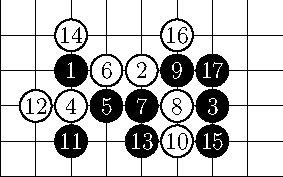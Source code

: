 size(5cm,0);
for (int i=0; i<5; ++i) {
    draw((0,i)--(8,i), black+0.15mm);
}
for (int i=0; i<8; ++i) {
    draw((i,0)--(i,5), black+0.15mm);
}
pair x1 = (3,3),x2 = (9,3),x3 = (15,3),x4 = (3,9),x5 = (9,9),x6 = (15,9),x7 = (3,15),x8 = (9,15),x9 = (15,15);
filldraw(circle(x1,0.1),black);

pair o1=(2,3);
filldraw(circle(o1,0.45),black);
label("$1$",o1,white);

pair o2=(4,3);
filldraw(circle(o2,0.45),white);
label("$2$",o2,black);

pair o3=(6,2);
filldraw(circle(o3,0.45),black);
label("$3$",o3,white);

pair o4=(2,2);
filldraw(circle(o4,0.45),white);
label("$4$",o4,black);

pair o5=(3,2);
filldraw(circle(o5,0.45),black);
label("$5$",o5,white);

pair o6=(3,3);
filldraw(circle(o6,0.45),white);
label("$6$",o6,black);

pair o7=(4,2);
filldraw(circle(o7,0.45),black);
label("$7$",o7,white);

pair o8=(5,2);
filldraw(circle(o8,0.45),white);
label("$8$",o8,black);

pair o9=(5,3);
filldraw(circle(o9,0.45),black);
label("$9$",o9,white);

pair o10=(5,1);
filldraw(circle(o10,0.45),white);
label("$10$",o10,black);

pair o11=(2,1);
filldraw(circle(o11,0.45),black);
label("$11$",o11,white);

pair o12=(1,2);
filldraw(circle(o12,0.45),white);
label("$12$",o12,black);

pair o13=(4,1);
filldraw(circle(o13,0.45),black);
label("$13$",o13,white);

pair o14=(2,4);
filldraw(circle(o14,0.45),white);
label("$14$",o14,black);

pair o15=(6,1);
filldraw(circle(o15,0.45),black);
label("$15$",o15,white);

pair o16=(5,4);
filldraw(circle(o16,0.45),white);
label("$16$",o16,black);

pair o17=(6,3);
filldraw(circle(o17,0.45),black);
label("$17$",o17,white);
